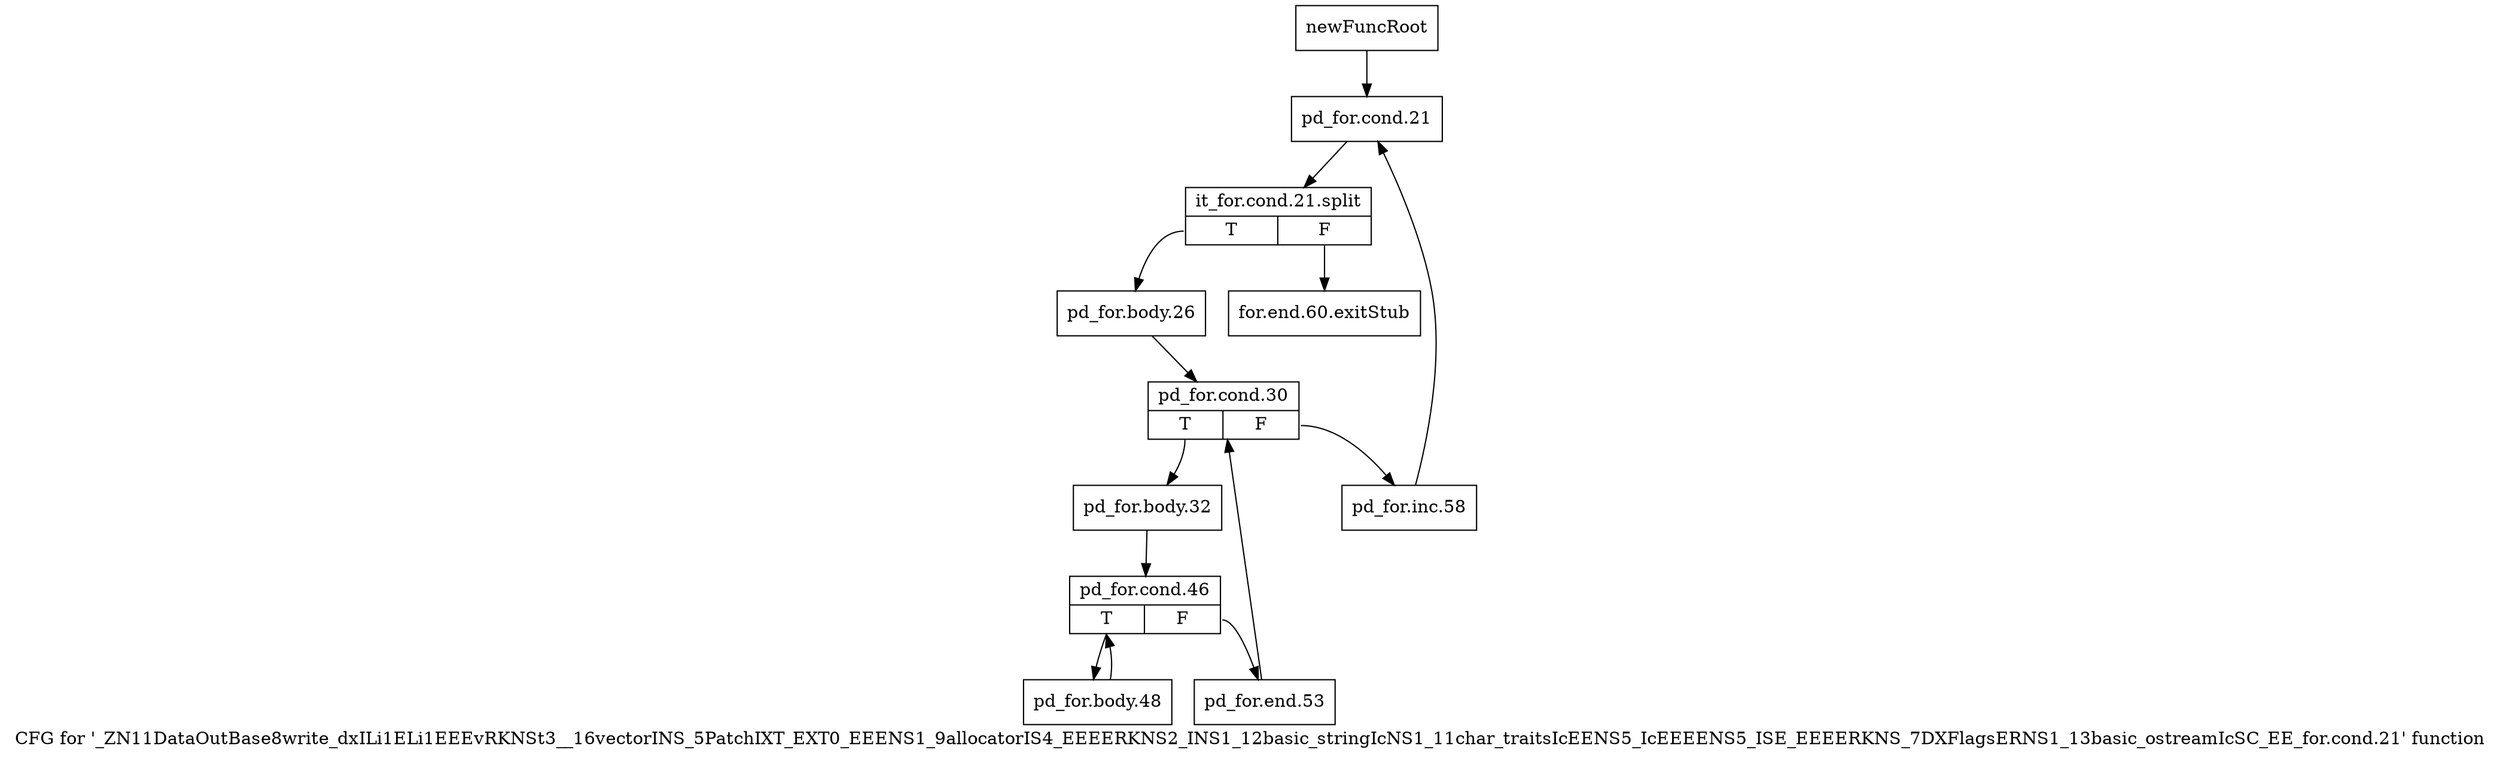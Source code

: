 digraph "CFG for '_ZN11DataOutBase8write_dxILi1ELi1EEEvRKNSt3__16vectorINS_5PatchIXT_EXT0_EEENS1_9allocatorIS4_EEEERKNS2_INS1_12basic_stringIcNS1_11char_traitsIcEENS5_IcEEEENS5_ISE_EEEERKNS_7DXFlagsERNS1_13basic_ostreamIcSC_EE_for.cond.21' function" {
	label="CFG for '_ZN11DataOutBase8write_dxILi1ELi1EEEvRKNSt3__16vectorINS_5PatchIXT_EXT0_EEENS1_9allocatorIS4_EEEERKNS2_INS1_12basic_stringIcNS1_11char_traitsIcEENS5_IcEEEENS5_ISE_EEEERKNS_7DXFlagsERNS1_13basic_ostreamIcSC_EE_for.cond.21' function";

	Node0x8b956e0 [shape=record,label="{newFuncRoot}"];
	Node0x8b956e0 -> Node0x8b95780;
	Node0x8b95730 [shape=record,label="{for.end.60.exitStub}"];
	Node0x8b95780 [shape=record,label="{pd_for.cond.21}"];
	Node0x8b95780 -> Node0xb7b5bf0;
	Node0xb7b5bf0 [shape=record,label="{it_for.cond.21.split|{<s0>T|<s1>F}}"];
	Node0xb7b5bf0:s0 -> Node0x8b957d0;
	Node0xb7b5bf0:s1 -> Node0x8b95730;
	Node0x8b957d0 [shape=record,label="{pd_for.body.26}"];
	Node0x8b957d0 -> Node0x8b95820;
	Node0x8b95820 [shape=record,label="{pd_for.cond.30|{<s0>T|<s1>F}}"];
	Node0x8b95820:s0 -> Node0x8b958c0;
	Node0x8b95820:s1 -> Node0x8b95870;
	Node0x8b95870 [shape=record,label="{pd_for.inc.58}"];
	Node0x8b95870 -> Node0x8b95780;
	Node0x8b958c0 [shape=record,label="{pd_for.body.32}"];
	Node0x8b958c0 -> Node0x8b95910;
	Node0x8b95910 [shape=record,label="{pd_for.cond.46|{<s0>T|<s1>F}}"];
	Node0x8b95910:s0 -> Node0x8b959b0;
	Node0x8b95910:s1 -> Node0x8b95960;
	Node0x8b95960 [shape=record,label="{pd_for.end.53}"];
	Node0x8b95960 -> Node0x8b95820;
	Node0x8b959b0 [shape=record,label="{pd_for.body.48}"];
	Node0x8b959b0 -> Node0x8b95910;
}
